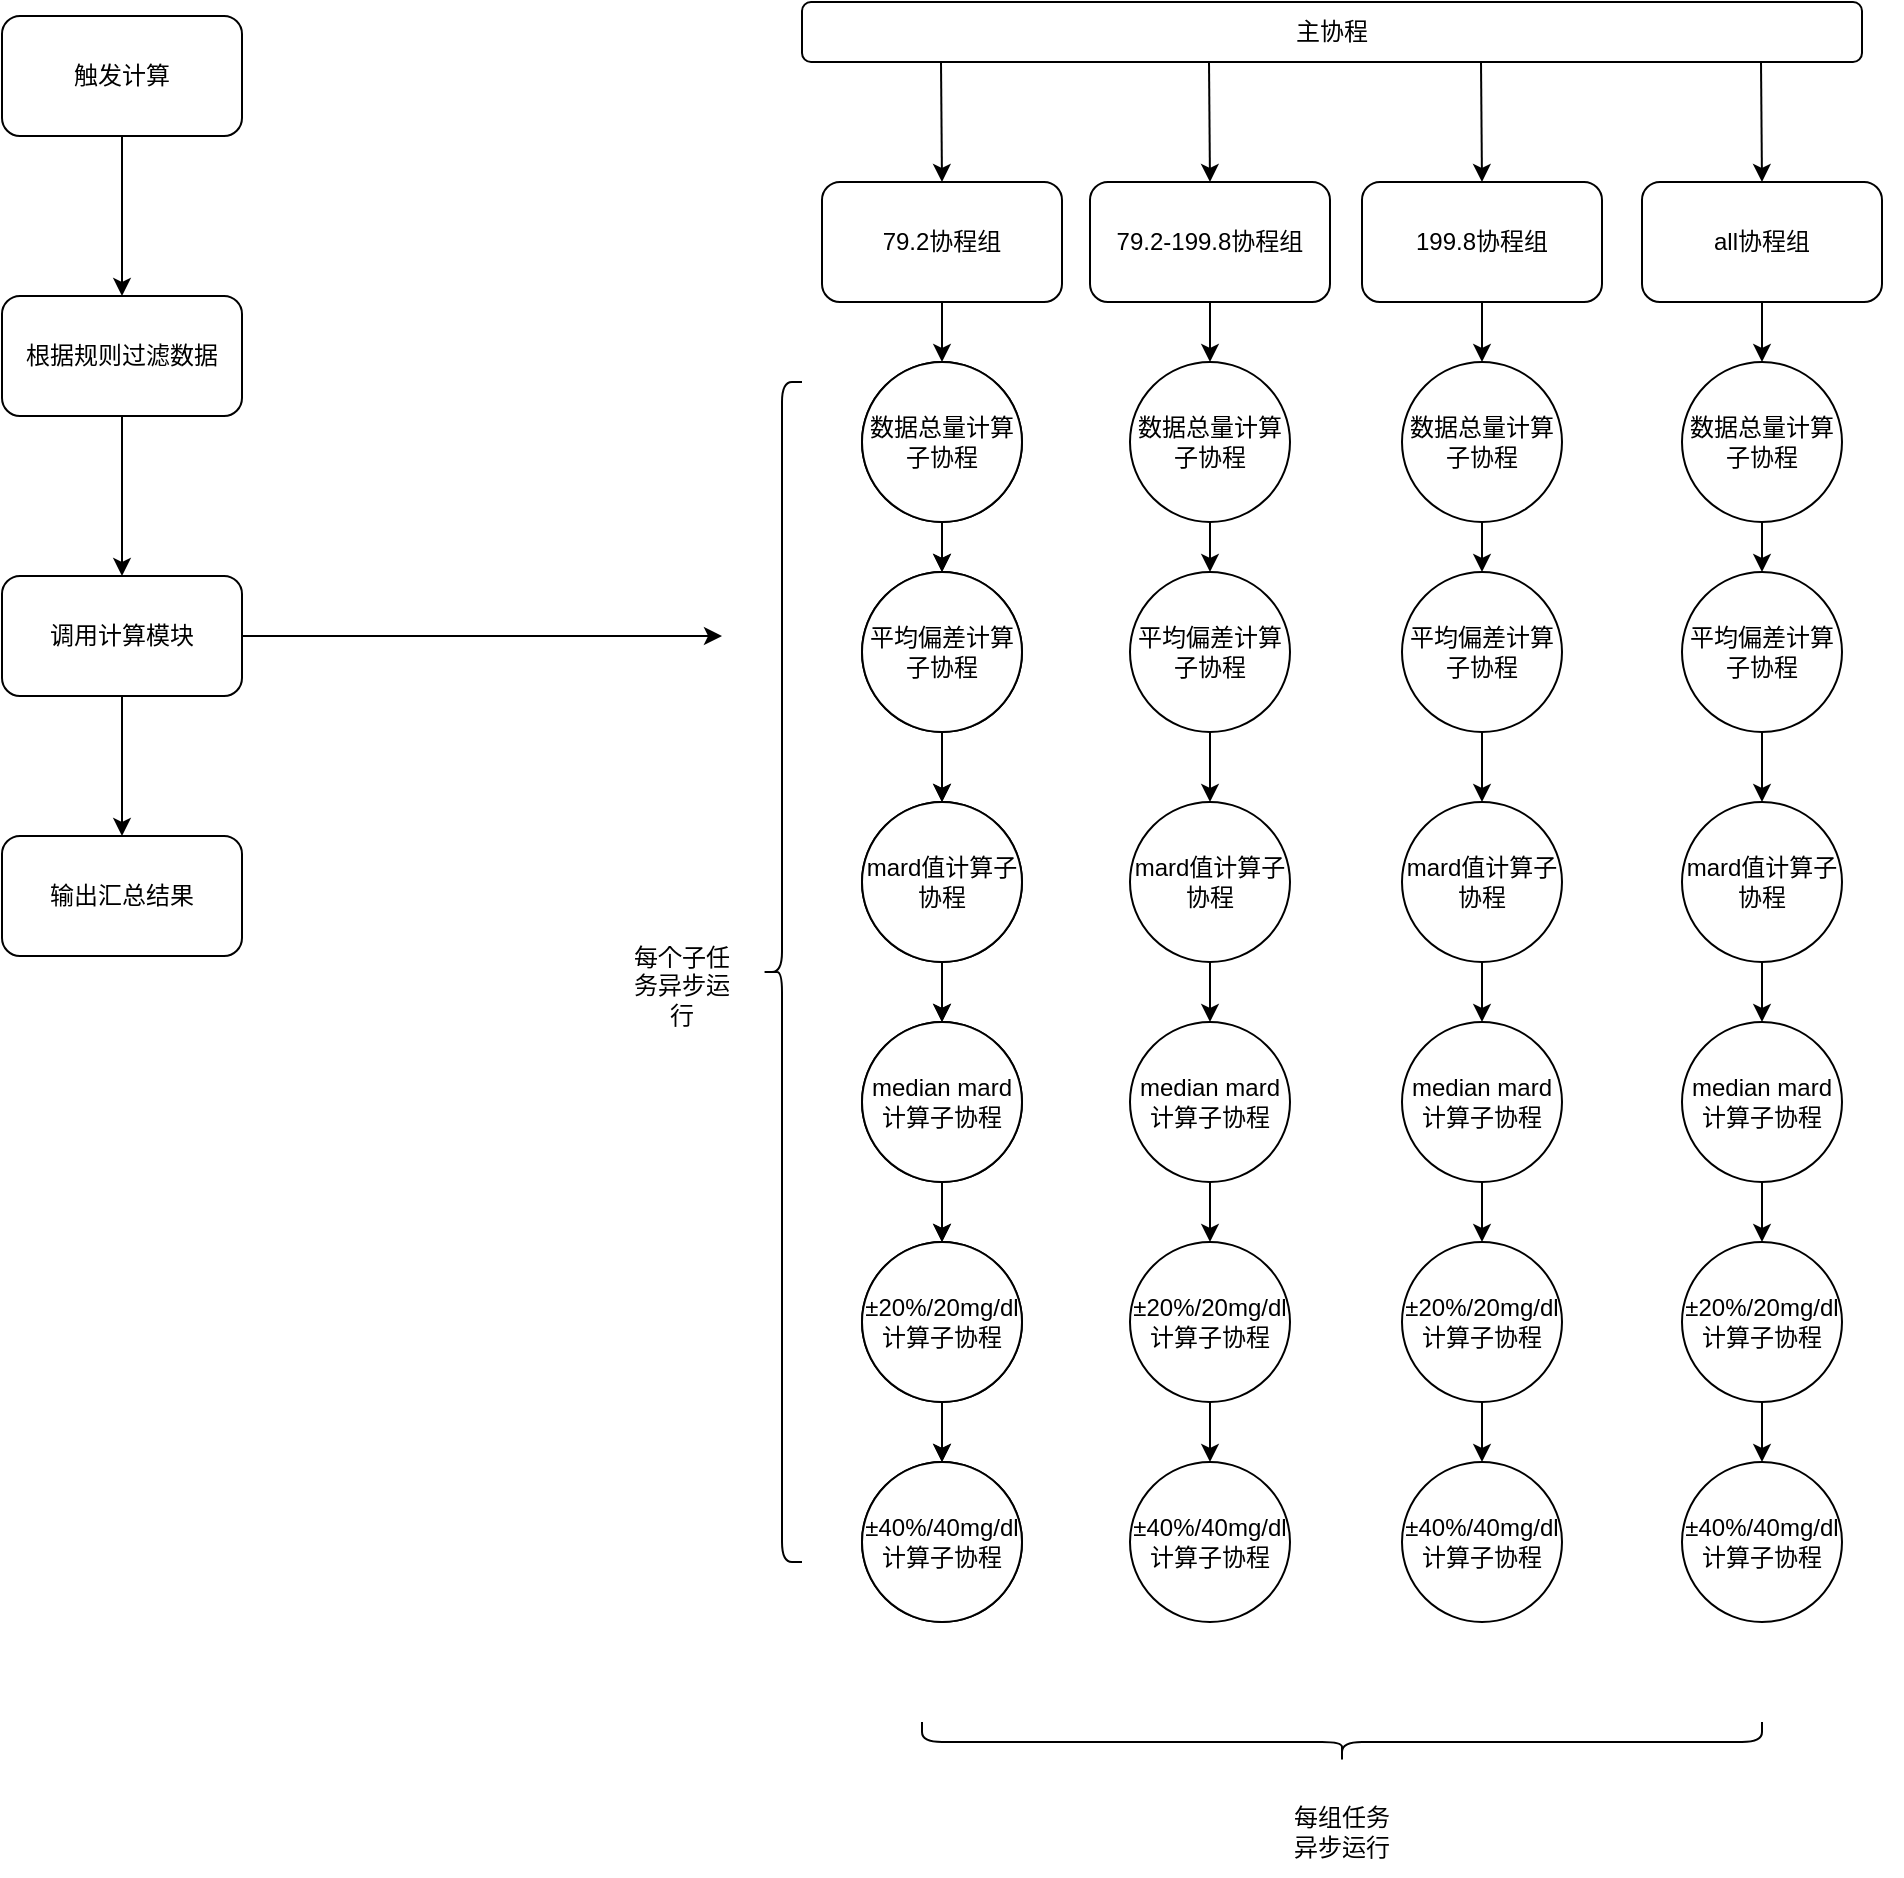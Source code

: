 <mxfile version="22.1.17" type="github">
  <diagram id="C5RBs43oDa-KdzZeNtuy" name="Page-1">
    <mxGraphModel dx="1360" dy="786" grid="1" gridSize="10" guides="1" tooltips="1" connect="1" arrows="1" fold="1" page="1" pageScale="1" pageWidth="827" pageHeight="1169" math="0" shadow="0">
      <root>
        <mxCell id="WIyWlLk6GJQsqaUBKTNV-0" />
        <mxCell id="WIyWlLk6GJQsqaUBKTNV-1" parent="WIyWlLk6GJQsqaUBKTNV-0" />
        <mxCell id="peSS8BjJkWD9wYSKXk7N-131" value="输出汇总结果" style="whiteSpace=wrap;html=1;rounded=1;glass=0;strokeWidth=1;shadow=0;" parent="WIyWlLk6GJQsqaUBKTNV-1" vertex="1">
          <mxGeometry x="390" y="460" width="120" height="60" as="geometry" />
        </mxCell>
        <mxCell id="z_ddYTSFjH_n10K_XN0T-2" value="" style="edgeStyle=orthogonalEdgeStyle;rounded=0;orthogonalLoop=1;jettySize=auto;html=1;" edge="1" parent="WIyWlLk6GJQsqaUBKTNV-1" source="z_ddYTSFjH_n10K_XN0T-0" target="z_ddYTSFjH_n10K_XN0T-1">
          <mxGeometry relative="1" as="geometry" />
        </mxCell>
        <mxCell id="z_ddYTSFjH_n10K_XN0T-0" value="触发计算" style="rounded=1;whiteSpace=wrap;html=1;" vertex="1" parent="WIyWlLk6GJQsqaUBKTNV-1">
          <mxGeometry x="390" y="50" width="120" height="60" as="geometry" />
        </mxCell>
        <mxCell id="z_ddYTSFjH_n10K_XN0T-4" value="" style="edgeStyle=orthogonalEdgeStyle;rounded=0;orthogonalLoop=1;jettySize=auto;html=1;" edge="1" parent="WIyWlLk6GJQsqaUBKTNV-1" source="z_ddYTSFjH_n10K_XN0T-1" target="z_ddYTSFjH_n10K_XN0T-3">
          <mxGeometry relative="1" as="geometry" />
        </mxCell>
        <mxCell id="z_ddYTSFjH_n10K_XN0T-1" value="根据规则过滤数据" style="rounded=1;whiteSpace=wrap;html=1;" vertex="1" parent="WIyWlLk6GJQsqaUBKTNV-1">
          <mxGeometry x="390" y="190" width="120" height="60" as="geometry" />
        </mxCell>
        <mxCell id="z_ddYTSFjH_n10K_XN0T-5" value="" style="edgeStyle=orthogonalEdgeStyle;rounded=0;orthogonalLoop=1;jettySize=auto;html=1;" edge="1" parent="WIyWlLk6GJQsqaUBKTNV-1" source="z_ddYTSFjH_n10K_XN0T-3" target="peSS8BjJkWD9wYSKXk7N-131">
          <mxGeometry relative="1" as="geometry" />
        </mxCell>
        <mxCell id="z_ddYTSFjH_n10K_XN0T-7" value="" style="edgeStyle=orthogonalEdgeStyle;rounded=0;orthogonalLoop=1;jettySize=auto;html=1;" edge="1" parent="WIyWlLk6GJQsqaUBKTNV-1" source="z_ddYTSFjH_n10K_XN0T-3">
          <mxGeometry relative="1" as="geometry">
            <mxPoint x="750" y="360" as="targetPoint" />
          </mxGeometry>
        </mxCell>
        <mxCell id="z_ddYTSFjH_n10K_XN0T-3" value="调用计算模块" style="whiteSpace=wrap;html=1;rounded=1;" vertex="1" parent="WIyWlLk6GJQsqaUBKTNV-1">
          <mxGeometry x="390" y="330" width="120" height="60" as="geometry" />
        </mxCell>
        <mxCell id="z_ddYTSFjH_n10K_XN0T-9" value="" style="group;rounded=0;labelBorderColor=#000000;" vertex="1" connectable="0" parent="WIyWlLk6GJQsqaUBKTNV-1">
          <mxGeometry x="700" y="50" width="640" height="930" as="geometry" />
        </mxCell>
        <mxCell id="peSS8BjJkWD9wYSKXk7N-93" value="每个子任务异步运行" style="text;strokeColor=none;align=center;fillColor=none;html=1;verticalAlign=middle;whiteSpace=wrap;rounded=0;" parent="z_ddYTSFjH_n10K_XN0T-9" vertex="1">
          <mxGeometry y="470" width="60" height="30" as="geometry" />
        </mxCell>
        <mxCell id="z_ddYTSFjH_n10K_XN0T-8" value="" style="group" vertex="1" connectable="0" parent="z_ddYTSFjH_n10K_XN0T-9">
          <mxGeometry x="70" y="-7" width="570" height="930" as="geometry" />
        </mxCell>
        <mxCell id="peSS8BjJkWD9wYSKXk7N-2" value="主协程" style="whiteSpace=wrap;html=1;rounded=1;glass=0;strokeWidth=1;shadow=0;" parent="z_ddYTSFjH_n10K_XN0T-8" vertex="1">
          <mxGeometry x="20" width="530" height="30" as="geometry" />
        </mxCell>
        <mxCell id="peSS8BjJkWD9wYSKXk7N-4" value="79.2协程组" style="whiteSpace=wrap;html=1;rounded=1;glass=0;strokeWidth=1;shadow=0;" parent="z_ddYTSFjH_n10K_XN0T-8" vertex="1">
          <mxGeometry x="30" y="90" width="120" height="60" as="geometry" />
        </mxCell>
        <mxCell id="peSS8BjJkWD9wYSKXk7N-6" value="79.2-199.8协程组" style="whiteSpace=wrap;html=1;rounded=1;glass=0;strokeWidth=1;shadow=0;" parent="z_ddYTSFjH_n10K_XN0T-8" vertex="1">
          <mxGeometry x="164" y="90" width="120" height="60" as="geometry" />
        </mxCell>
        <mxCell id="peSS8BjJkWD9wYSKXk7N-7" value="199.8协程组" style="whiteSpace=wrap;html=1;rounded=1;glass=0;strokeWidth=1;shadow=0;" parent="z_ddYTSFjH_n10K_XN0T-8" vertex="1">
          <mxGeometry x="300" y="90" width="120" height="60" as="geometry" />
        </mxCell>
        <mxCell id="peSS8BjJkWD9wYSKXk7N-8" value="all协程组" style="whiteSpace=wrap;html=1;rounded=1;glass=0;strokeWidth=1;shadow=0;" parent="z_ddYTSFjH_n10K_XN0T-8" vertex="1">
          <mxGeometry x="440" y="90" width="120" height="60" as="geometry" />
        </mxCell>
        <mxCell id="peSS8BjJkWD9wYSKXk7N-27" value="数据总量计算子协程" style="ellipse;whiteSpace=wrap;html=1;rounded=1;glass=0;strokeWidth=1;shadow=0;" parent="z_ddYTSFjH_n10K_XN0T-8" vertex="1">
          <mxGeometry x="50" y="180" width="80" height="80" as="geometry" />
        </mxCell>
        <mxCell id="peSS8BjJkWD9wYSKXk7N-28" value="" style="edgeStyle=orthogonalEdgeStyle;rounded=0;orthogonalLoop=1;jettySize=auto;html=1;" parent="z_ddYTSFjH_n10K_XN0T-8" source="peSS8BjJkWD9wYSKXk7N-4" target="peSS8BjJkWD9wYSKXk7N-27" edge="1">
          <mxGeometry relative="1" as="geometry" />
        </mxCell>
        <mxCell id="peSS8BjJkWD9wYSKXk7N-29" value="平均偏差计算子协程" style="ellipse;whiteSpace=wrap;html=1;rounded=1;glass=0;strokeWidth=1;shadow=0;" parent="z_ddYTSFjH_n10K_XN0T-8" vertex="1">
          <mxGeometry x="50" y="285" width="80" height="80" as="geometry" />
        </mxCell>
        <mxCell id="peSS8BjJkWD9wYSKXk7N-30" value="" style="edgeStyle=orthogonalEdgeStyle;rounded=0;orthogonalLoop=1;jettySize=auto;html=1;" parent="z_ddYTSFjH_n10K_XN0T-8" source="peSS8BjJkWD9wYSKXk7N-27" target="peSS8BjJkWD9wYSKXk7N-29" edge="1">
          <mxGeometry relative="1" as="geometry" />
        </mxCell>
        <mxCell id="peSS8BjJkWD9wYSKXk7N-31" value="mard值计算子协程" style="ellipse;whiteSpace=wrap;html=1;rounded=1;glass=0;strokeWidth=1;shadow=0;" parent="z_ddYTSFjH_n10K_XN0T-8" vertex="1">
          <mxGeometry x="50" y="400" width="80" height="80" as="geometry" />
        </mxCell>
        <mxCell id="peSS8BjJkWD9wYSKXk7N-32" value="" style="edgeStyle=orthogonalEdgeStyle;rounded=0;orthogonalLoop=1;jettySize=auto;html=1;" parent="z_ddYTSFjH_n10K_XN0T-8" source="peSS8BjJkWD9wYSKXk7N-29" target="peSS8BjJkWD9wYSKXk7N-31" edge="1">
          <mxGeometry relative="1" as="geometry" />
        </mxCell>
        <mxCell id="peSS8BjJkWD9wYSKXk7N-33" value="median mard计算子协程" style="ellipse;whiteSpace=wrap;html=1;rounded=1;glass=0;strokeWidth=1;shadow=0;" parent="z_ddYTSFjH_n10K_XN0T-8" vertex="1">
          <mxGeometry x="50" y="510" width="80" height="80" as="geometry" />
        </mxCell>
        <mxCell id="peSS8BjJkWD9wYSKXk7N-34" value="" style="edgeStyle=orthogonalEdgeStyle;rounded=0;orthogonalLoop=1;jettySize=auto;html=1;" parent="z_ddYTSFjH_n10K_XN0T-8" source="peSS8BjJkWD9wYSKXk7N-31" target="peSS8BjJkWD9wYSKXk7N-33" edge="1">
          <mxGeometry relative="1" as="geometry" />
        </mxCell>
        <mxCell id="peSS8BjJkWD9wYSKXk7N-35" value="±20%/20mg/dl计算子协程" style="ellipse;whiteSpace=wrap;html=1;rounded=1;glass=0;strokeWidth=1;shadow=0;" parent="z_ddYTSFjH_n10K_XN0T-8" vertex="1">
          <mxGeometry x="50" y="620" width="80" height="80" as="geometry" />
        </mxCell>
        <mxCell id="peSS8BjJkWD9wYSKXk7N-36" value="" style="edgeStyle=orthogonalEdgeStyle;rounded=0;orthogonalLoop=1;jettySize=auto;html=1;" parent="z_ddYTSFjH_n10K_XN0T-8" source="peSS8BjJkWD9wYSKXk7N-33" target="peSS8BjJkWD9wYSKXk7N-35" edge="1">
          <mxGeometry relative="1" as="geometry" />
        </mxCell>
        <mxCell id="peSS8BjJkWD9wYSKXk7N-39" value="±40%/40mg/dl计算子协程" style="ellipse;whiteSpace=wrap;html=1;rounded=1;glass=0;strokeWidth=1;shadow=0;" parent="z_ddYTSFjH_n10K_XN0T-8" vertex="1">
          <mxGeometry x="50" y="730" width="80" height="80" as="geometry" />
        </mxCell>
        <mxCell id="peSS8BjJkWD9wYSKXk7N-40" value="" style="edgeStyle=orthogonalEdgeStyle;rounded=0;orthogonalLoop=1;jettySize=auto;html=1;" parent="z_ddYTSFjH_n10K_XN0T-8" source="peSS8BjJkWD9wYSKXk7N-35" target="peSS8BjJkWD9wYSKXk7N-39" edge="1">
          <mxGeometry relative="1" as="geometry" />
        </mxCell>
        <mxCell id="peSS8BjJkWD9wYSKXk7N-43" value="平均偏差计算子协程" style="ellipse;whiteSpace=wrap;html=1;rounded=1;glass=0;strokeWidth=1;shadow=0;" parent="z_ddYTSFjH_n10K_XN0T-8" vertex="1">
          <mxGeometry x="184" y="285" width="80" height="80" as="geometry" />
        </mxCell>
        <mxCell id="peSS8BjJkWD9wYSKXk7N-45" value="mard值计算子协程" style="ellipse;whiteSpace=wrap;html=1;rounded=1;glass=0;strokeWidth=1;shadow=0;" parent="z_ddYTSFjH_n10K_XN0T-8" vertex="1">
          <mxGeometry x="184" y="400" width="80" height="80" as="geometry" />
        </mxCell>
        <mxCell id="peSS8BjJkWD9wYSKXk7N-42" value="" style="edgeStyle=orthogonalEdgeStyle;rounded=0;orthogonalLoop=1;jettySize=auto;html=1;" parent="z_ddYTSFjH_n10K_XN0T-8" source="peSS8BjJkWD9wYSKXk7N-43" target="peSS8BjJkWD9wYSKXk7N-45" edge="1">
          <mxGeometry relative="1" as="geometry" />
        </mxCell>
        <mxCell id="peSS8BjJkWD9wYSKXk7N-47" value="median mard计算子协程" style="ellipse;whiteSpace=wrap;html=1;rounded=1;glass=0;strokeWidth=1;shadow=0;" parent="z_ddYTSFjH_n10K_XN0T-8" vertex="1">
          <mxGeometry x="184" y="510" width="80" height="80" as="geometry" />
        </mxCell>
        <mxCell id="peSS8BjJkWD9wYSKXk7N-44" value="" style="edgeStyle=orthogonalEdgeStyle;rounded=0;orthogonalLoop=1;jettySize=auto;html=1;" parent="z_ddYTSFjH_n10K_XN0T-8" source="peSS8BjJkWD9wYSKXk7N-45" target="peSS8BjJkWD9wYSKXk7N-47" edge="1">
          <mxGeometry relative="1" as="geometry" />
        </mxCell>
        <mxCell id="peSS8BjJkWD9wYSKXk7N-49" value="±20%/20mg/dl计算子协程" style="ellipse;whiteSpace=wrap;html=1;rounded=1;glass=0;strokeWidth=1;shadow=0;" parent="z_ddYTSFjH_n10K_XN0T-8" vertex="1">
          <mxGeometry x="184" y="620" width="80" height="80" as="geometry" />
        </mxCell>
        <mxCell id="peSS8BjJkWD9wYSKXk7N-46" value="" style="edgeStyle=orthogonalEdgeStyle;rounded=0;orthogonalLoop=1;jettySize=auto;html=1;" parent="z_ddYTSFjH_n10K_XN0T-8" source="peSS8BjJkWD9wYSKXk7N-47" target="peSS8BjJkWD9wYSKXk7N-49" edge="1">
          <mxGeometry relative="1" as="geometry" />
        </mxCell>
        <mxCell id="peSS8BjJkWD9wYSKXk7N-50" value="±40%/40mg/dl计算子协程" style="ellipse;whiteSpace=wrap;html=1;rounded=1;glass=0;strokeWidth=1;shadow=0;" parent="z_ddYTSFjH_n10K_XN0T-8" vertex="1">
          <mxGeometry x="184" y="730" width="80" height="80" as="geometry" />
        </mxCell>
        <mxCell id="peSS8BjJkWD9wYSKXk7N-48" value="" style="edgeStyle=orthogonalEdgeStyle;rounded=0;orthogonalLoop=1;jettySize=auto;html=1;" parent="z_ddYTSFjH_n10K_XN0T-8" source="peSS8BjJkWD9wYSKXk7N-49" target="peSS8BjJkWD9wYSKXk7N-50" edge="1">
          <mxGeometry relative="1" as="geometry" />
        </mxCell>
        <mxCell id="peSS8BjJkWD9wYSKXk7N-51" value="数据总量计算子协程" style="ellipse;whiteSpace=wrap;html=1;rounded=1;glass=0;strokeWidth=1;shadow=0;" parent="z_ddYTSFjH_n10K_XN0T-8" vertex="1">
          <mxGeometry x="184" y="180" width="80" height="80" as="geometry" />
        </mxCell>
        <mxCell id="peSS8BjJkWD9wYSKXk7N-85" value="" style="edgeStyle=orthogonalEdgeStyle;rounded=0;orthogonalLoop=1;jettySize=auto;html=1;" parent="z_ddYTSFjH_n10K_XN0T-8" source="peSS8BjJkWD9wYSKXk7N-6" target="peSS8BjJkWD9wYSKXk7N-51" edge="1">
          <mxGeometry relative="1" as="geometry" />
        </mxCell>
        <mxCell id="peSS8BjJkWD9wYSKXk7N-41" value="" style="edgeStyle=orthogonalEdgeStyle;rounded=0;orthogonalLoop=1;jettySize=auto;html=1;" parent="z_ddYTSFjH_n10K_XN0T-8" source="peSS8BjJkWD9wYSKXk7N-51" target="peSS8BjJkWD9wYSKXk7N-43" edge="1">
          <mxGeometry relative="1" as="geometry" />
        </mxCell>
        <mxCell id="peSS8BjJkWD9wYSKXk7N-54" value="平均偏差计算子协程" style="ellipse;whiteSpace=wrap;html=1;rounded=1;glass=0;strokeWidth=1;shadow=0;" parent="z_ddYTSFjH_n10K_XN0T-8" vertex="1">
          <mxGeometry x="320" y="285" width="80" height="80" as="geometry" />
        </mxCell>
        <mxCell id="peSS8BjJkWD9wYSKXk7N-56" value="mard值计算子协程" style="ellipse;whiteSpace=wrap;html=1;rounded=1;glass=0;strokeWidth=1;shadow=0;" parent="z_ddYTSFjH_n10K_XN0T-8" vertex="1">
          <mxGeometry x="320" y="400" width="80" height="80" as="geometry" />
        </mxCell>
        <mxCell id="peSS8BjJkWD9wYSKXk7N-53" value="" style="edgeStyle=orthogonalEdgeStyle;rounded=0;orthogonalLoop=1;jettySize=auto;html=1;" parent="z_ddYTSFjH_n10K_XN0T-8" source="peSS8BjJkWD9wYSKXk7N-54" target="peSS8BjJkWD9wYSKXk7N-56" edge="1">
          <mxGeometry relative="1" as="geometry" />
        </mxCell>
        <mxCell id="peSS8BjJkWD9wYSKXk7N-58" value="median mard计算子协程" style="ellipse;whiteSpace=wrap;html=1;rounded=1;glass=0;strokeWidth=1;shadow=0;" parent="z_ddYTSFjH_n10K_XN0T-8" vertex="1">
          <mxGeometry x="320" y="510" width="80" height="80" as="geometry" />
        </mxCell>
        <mxCell id="peSS8BjJkWD9wYSKXk7N-55" value="" style="edgeStyle=orthogonalEdgeStyle;rounded=0;orthogonalLoop=1;jettySize=auto;html=1;" parent="z_ddYTSFjH_n10K_XN0T-8" source="peSS8BjJkWD9wYSKXk7N-56" target="peSS8BjJkWD9wYSKXk7N-58" edge="1">
          <mxGeometry relative="1" as="geometry" />
        </mxCell>
        <mxCell id="peSS8BjJkWD9wYSKXk7N-60" value="±20%/20mg/dl计算子协程" style="ellipse;whiteSpace=wrap;html=1;rounded=1;glass=0;strokeWidth=1;shadow=0;" parent="z_ddYTSFjH_n10K_XN0T-8" vertex="1">
          <mxGeometry x="320" y="620" width="80" height="80" as="geometry" />
        </mxCell>
        <mxCell id="peSS8BjJkWD9wYSKXk7N-57" value="" style="edgeStyle=orthogonalEdgeStyle;rounded=0;orthogonalLoop=1;jettySize=auto;html=1;" parent="z_ddYTSFjH_n10K_XN0T-8" source="peSS8BjJkWD9wYSKXk7N-58" target="peSS8BjJkWD9wYSKXk7N-60" edge="1">
          <mxGeometry relative="1" as="geometry" />
        </mxCell>
        <mxCell id="peSS8BjJkWD9wYSKXk7N-61" value="±40%/40mg/dl计算子协程" style="ellipse;whiteSpace=wrap;html=1;rounded=1;glass=0;strokeWidth=1;shadow=0;" parent="z_ddYTSFjH_n10K_XN0T-8" vertex="1">
          <mxGeometry x="320" y="730" width="80" height="80" as="geometry" />
        </mxCell>
        <mxCell id="peSS8BjJkWD9wYSKXk7N-59" value="" style="edgeStyle=orthogonalEdgeStyle;rounded=0;orthogonalLoop=1;jettySize=auto;html=1;" parent="z_ddYTSFjH_n10K_XN0T-8" source="peSS8BjJkWD9wYSKXk7N-60" target="peSS8BjJkWD9wYSKXk7N-61" edge="1">
          <mxGeometry relative="1" as="geometry" />
        </mxCell>
        <mxCell id="peSS8BjJkWD9wYSKXk7N-62" value="数据总量计算子协程" style="ellipse;whiteSpace=wrap;html=1;rounded=1;glass=0;strokeWidth=1;shadow=0;" parent="z_ddYTSFjH_n10K_XN0T-8" vertex="1">
          <mxGeometry x="320" y="180" width="80" height="80" as="geometry" />
        </mxCell>
        <mxCell id="peSS8BjJkWD9wYSKXk7N-86" value="" style="edgeStyle=orthogonalEdgeStyle;rounded=0;orthogonalLoop=1;jettySize=auto;html=1;" parent="z_ddYTSFjH_n10K_XN0T-8" source="peSS8BjJkWD9wYSKXk7N-7" target="peSS8BjJkWD9wYSKXk7N-62" edge="1">
          <mxGeometry relative="1" as="geometry" />
        </mxCell>
        <mxCell id="peSS8BjJkWD9wYSKXk7N-52" value="" style="edgeStyle=orthogonalEdgeStyle;rounded=0;orthogonalLoop=1;jettySize=auto;html=1;" parent="z_ddYTSFjH_n10K_XN0T-8" source="peSS8BjJkWD9wYSKXk7N-62" target="peSS8BjJkWD9wYSKXk7N-54" edge="1">
          <mxGeometry relative="1" as="geometry" />
        </mxCell>
        <mxCell id="peSS8BjJkWD9wYSKXk7N-64" value="数据总量计算子协程" style="ellipse;whiteSpace=wrap;html=1;rounded=1;glass=0;strokeWidth=1;shadow=0;" parent="z_ddYTSFjH_n10K_XN0T-8" vertex="1">
          <mxGeometry x="50" y="180" width="80" height="80" as="geometry" />
        </mxCell>
        <mxCell id="peSS8BjJkWD9wYSKXk7N-66" value="平均偏差计算子协程" style="ellipse;whiteSpace=wrap;html=1;rounded=1;glass=0;strokeWidth=1;shadow=0;" parent="z_ddYTSFjH_n10K_XN0T-8" vertex="1">
          <mxGeometry x="50" y="285" width="80" height="80" as="geometry" />
        </mxCell>
        <mxCell id="peSS8BjJkWD9wYSKXk7N-63" value="" style="edgeStyle=orthogonalEdgeStyle;rounded=0;orthogonalLoop=1;jettySize=auto;html=1;" parent="z_ddYTSFjH_n10K_XN0T-8" source="peSS8BjJkWD9wYSKXk7N-64" target="peSS8BjJkWD9wYSKXk7N-66" edge="1">
          <mxGeometry relative="1" as="geometry" />
        </mxCell>
        <mxCell id="peSS8BjJkWD9wYSKXk7N-68" value="mard值计算子协程" style="ellipse;whiteSpace=wrap;html=1;rounded=1;glass=0;strokeWidth=1;shadow=0;" parent="z_ddYTSFjH_n10K_XN0T-8" vertex="1">
          <mxGeometry x="50" y="400" width="80" height="80" as="geometry" />
        </mxCell>
        <mxCell id="peSS8BjJkWD9wYSKXk7N-65" value="" style="edgeStyle=orthogonalEdgeStyle;rounded=0;orthogonalLoop=1;jettySize=auto;html=1;" parent="z_ddYTSFjH_n10K_XN0T-8" source="peSS8BjJkWD9wYSKXk7N-66" target="peSS8BjJkWD9wYSKXk7N-68" edge="1">
          <mxGeometry relative="1" as="geometry" />
        </mxCell>
        <mxCell id="peSS8BjJkWD9wYSKXk7N-70" value="median mard计算子协程" style="ellipse;whiteSpace=wrap;html=1;rounded=1;glass=0;strokeWidth=1;shadow=0;" parent="z_ddYTSFjH_n10K_XN0T-8" vertex="1">
          <mxGeometry x="50" y="510" width="80" height="80" as="geometry" />
        </mxCell>
        <mxCell id="peSS8BjJkWD9wYSKXk7N-67" value="" style="edgeStyle=orthogonalEdgeStyle;rounded=0;orthogonalLoop=1;jettySize=auto;html=1;" parent="z_ddYTSFjH_n10K_XN0T-8" source="peSS8BjJkWD9wYSKXk7N-68" target="peSS8BjJkWD9wYSKXk7N-70" edge="1">
          <mxGeometry relative="1" as="geometry" />
        </mxCell>
        <mxCell id="peSS8BjJkWD9wYSKXk7N-72" value="±20%/20mg/dl计算子协程" style="ellipse;whiteSpace=wrap;html=1;rounded=1;glass=0;strokeWidth=1;shadow=0;" parent="z_ddYTSFjH_n10K_XN0T-8" vertex="1">
          <mxGeometry x="50" y="620" width="80" height="80" as="geometry" />
        </mxCell>
        <mxCell id="peSS8BjJkWD9wYSKXk7N-69" value="" style="edgeStyle=orthogonalEdgeStyle;rounded=0;orthogonalLoop=1;jettySize=auto;html=1;" parent="z_ddYTSFjH_n10K_XN0T-8" source="peSS8BjJkWD9wYSKXk7N-70" target="peSS8BjJkWD9wYSKXk7N-72" edge="1">
          <mxGeometry relative="1" as="geometry" />
        </mxCell>
        <mxCell id="peSS8BjJkWD9wYSKXk7N-73" value="±40%/40mg/dl计算子协程" style="ellipse;whiteSpace=wrap;html=1;rounded=1;glass=0;strokeWidth=1;shadow=0;" parent="z_ddYTSFjH_n10K_XN0T-8" vertex="1">
          <mxGeometry x="50" y="730" width="80" height="80" as="geometry" />
        </mxCell>
        <mxCell id="peSS8BjJkWD9wYSKXk7N-71" value="" style="edgeStyle=orthogonalEdgeStyle;rounded=0;orthogonalLoop=1;jettySize=auto;html=1;" parent="z_ddYTSFjH_n10K_XN0T-8" source="peSS8BjJkWD9wYSKXk7N-72" target="peSS8BjJkWD9wYSKXk7N-73" edge="1">
          <mxGeometry relative="1" as="geometry" />
        </mxCell>
        <mxCell id="peSS8BjJkWD9wYSKXk7N-76" value="平均偏差计算子协程" style="ellipse;whiteSpace=wrap;html=1;rounded=1;glass=0;strokeWidth=1;shadow=0;" parent="z_ddYTSFjH_n10K_XN0T-8" vertex="1">
          <mxGeometry x="460" y="285" width="80" height="80" as="geometry" />
        </mxCell>
        <mxCell id="peSS8BjJkWD9wYSKXk7N-78" value="mard值计算子协程" style="ellipse;whiteSpace=wrap;html=1;rounded=1;glass=0;strokeWidth=1;shadow=0;" parent="z_ddYTSFjH_n10K_XN0T-8" vertex="1">
          <mxGeometry x="460" y="400" width="80" height="80" as="geometry" />
        </mxCell>
        <mxCell id="peSS8BjJkWD9wYSKXk7N-75" value="" style="edgeStyle=orthogonalEdgeStyle;rounded=0;orthogonalLoop=1;jettySize=auto;html=1;" parent="z_ddYTSFjH_n10K_XN0T-8" source="peSS8BjJkWD9wYSKXk7N-76" target="peSS8BjJkWD9wYSKXk7N-78" edge="1">
          <mxGeometry relative="1" as="geometry" />
        </mxCell>
        <mxCell id="peSS8BjJkWD9wYSKXk7N-80" value="median mard计算子协程" style="ellipse;whiteSpace=wrap;html=1;rounded=1;glass=0;strokeWidth=1;shadow=0;" parent="z_ddYTSFjH_n10K_XN0T-8" vertex="1">
          <mxGeometry x="460" y="510" width="80" height="80" as="geometry" />
        </mxCell>
        <mxCell id="peSS8BjJkWD9wYSKXk7N-77" value="" style="edgeStyle=orthogonalEdgeStyle;rounded=0;orthogonalLoop=1;jettySize=auto;html=1;" parent="z_ddYTSFjH_n10K_XN0T-8" source="peSS8BjJkWD9wYSKXk7N-78" target="peSS8BjJkWD9wYSKXk7N-80" edge="1">
          <mxGeometry relative="1" as="geometry" />
        </mxCell>
        <mxCell id="peSS8BjJkWD9wYSKXk7N-82" value="±20%/20mg/dl计算子协程" style="ellipse;whiteSpace=wrap;html=1;rounded=1;glass=0;strokeWidth=1;shadow=0;" parent="z_ddYTSFjH_n10K_XN0T-8" vertex="1">
          <mxGeometry x="460" y="620" width="80" height="80" as="geometry" />
        </mxCell>
        <mxCell id="peSS8BjJkWD9wYSKXk7N-79" value="" style="edgeStyle=orthogonalEdgeStyle;rounded=0;orthogonalLoop=1;jettySize=auto;html=1;" parent="z_ddYTSFjH_n10K_XN0T-8" source="peSS8BjJkWD9wYSKXk7N-80" target="peSS8BjJkWD9wYSKXk7N-82" edge="1">
          <mxGeometry relative="1" as="geometry" />
        </mxCell>
        <mxCell id="peSS8BjJkWD9wYSKXk7N-83" value="±40%/40mg/dl计算子协程" style="ellipse;whiteSpace=wrap;html=1;rounded=1;glass=0;strokeWidth=1;shadow=0;" parent="z_ddYTSFjH_n10K_XN0T-8" vertex="1">
          <mxGeometry x="460" y="730" width="80" height="80" as="geometry" />
        </mxCell>
        <mxCell id="peSS8BjJkWD9wYSKXk7N-81" value="" style="edgeStyle=orthogonalEdgeStyle;rounded=0;orthogonalLoop=1;jettySize=auto;html=1;" parent="z_ddYTSFjH_n10K_XN0T-8" source="peSS8BjJkWD9wYSKXk7N-82" target="peSS8BjJkWD9wYSKXk7N-83" edge="1">
          <mxGeometry relative="1" as="geometry" />
        </mxCell>
        <mxCell id="peSS8BjJkWD9wYSKXk7N-84" value="数据总量计算子协程" style="ellipse;whiteSpace=wrap;html=1;rounded=1;glass=0;strokeWidth=1;shadow=0;" parent="z_ddYTSFjH_n10K_XN0T-8" vertex="1">
          <mxGeometry x="460" y="180" width="80" height="80" as="geometry" />
        </mxCell>
        <mxCell id="peSS8BjJkWD9wYSKXk7N-87" value="" style="edgeStyle=orthogonalEdgeStyle;rounded=0;orthogonalLoop=1;jettySize=auto;html=1;" parent="z_ddYTSFjH_n10K_XN0T-8" source="peSS8BjJkWD9wYSKXk7N-8" target="peSS8BjJkWD9wYSKXk7N-84" edge="1">
          <mxGeometry relative="1" as="geometry" />
        </mxCell>
        <mxCell id="peSS8BjJkWD9wYSKXk7N-74" value="" style="edgeStyle=orthogonalEdgeStyle;rounded=0;orthogonalLoop=1;jettySize=auto;html=1;" parent="z_ddYTSFjH_n10K_XN0T-8" source="peSS8BjJkWD9wYSKXk7N-84" target="peSS8BjJkWD9wYSKXk7N-76" edge="1">
          <mxGeometry relative="1" as="geometry" />
        </mxCell>
        <mxCell id="peSS8BjJkWD9wYSKXk7N-92" value="" style="shape=curlyBracket;whiteSpace=wrap;html=1;rounded=1;labelPosition=left;verticalLabelPosition=middle;align=right;verticalAlign=middle;" parent="z_ddYTSFjH_n10K_XN0T-8" vertex="1">
          <mxGeometry y="190" width="20" height="590" as="geometry" />
        </mxCell>
        <mxCell id="peSS8BjJkWD9wYSKXk7N-109" value="" style="endArrow=classic;html=1;rounded=0;entryX=0.5;entryY=0;entryDx=0;entryDy=0;" parent="z_ddYTSFjH_n10K_XN0T-8" target="peSS8BjJkWD9wYSKXk7N-4" edge="1">
          <mxGeometry width="50" height="50" relative="1" as="geometry">
            <mxPoint x="89.5" y="30" as="sourcePoint" />
            <mxPoint x="89.5" y="80" as="targetPoint" />
          </mxGeometry>
        </mxCell>
        <mxCell id="peSS8BjJkWD9wYSKXk7N-112" value="" style="endArrow=classic;html=1;rounded=0;entryX=0.5;entryY=0;entryDx=0;entryDy=0;" parent="z_ddYTSFjH_n10K_XN0T-8" edge="1">
          <mxGeometry width="50" height="50" relative="1" as="geometry">
            <mxPoint x="223.5" y="30" as="sourcePoint" />
            <mxPoint x="224" y="90" as="targetPoint" />
          </mxGeometry>
        </mxCell>
        <mxCell id="peSS8BjJkWD9wYSKXk7N-113" value="" style="endArrow=classic;html=1;rounded=0;entryX=0.5;entryY=0;entryDx=0;entryDy=0;" parent="z_ddYTSFjH_n10K_XN0T-8" edge="1">
          <mxGeometry width="50" height="50" relative="1" as="geometry">
            <mxPoint x="359.5" y="30" as="sourcePoint" />
            <mxPoint x="360" y="90" as="targetPoint" />
          </mxGeometry>
        </mxCell>
        <mxCell id="peSS8BjJkWD9wYSKXk7N-114" value="" style="endArrow=classic;html=1;rounded=0;entryX=0.5;entryY=0;entryDx=0;entryDy=0;" parent="z_ddYTSFjH_n10K_XN0T-8" edge="1">
          <mxGeometry width="50" height="50" relative="1" as="geometry">
            <mxPoint x="499.5" y="30" as="sourcePoint" />
            <mxPoint x="500" y="90" as="targetPoint" />
          </mxGeometry>
        </mxCell>
        <mxCell id="peSS8BjJkWD9wYSKXk7N-115" value="" style="shape=curlyBracket;whiteSpace=wrap;html=1;rounded=1;flipH=1;labelPosition=right;verticalLabelPosition=middle;align=left;verticalAlign=middle;rotation=90;" parent="z_ddYTSFjH_n10K_XN0T-8" vertex="1">
          <mxGeometry x="280" y="660" width="20" height="420" as="geometry" />
        </mxCell>
        <mxCell id="peSS8BjJkWD9wYSKXk7N-116" value="每组任务异步运行" style="text;strokeColor=none;align=center;fillColor=none;html=1;verticalAlign=middle;whiteSpace=wrap;rounded=0;" parent="z_ddYTSFjH_n10K_XN0T-8" vertex="1">
          <mxGeometry x="260" y="900" width="60" height="30" as="geometry" />
        </mxCell>
      </root>
    </mxGraphModel>
  </diagram>
</mxfile>
